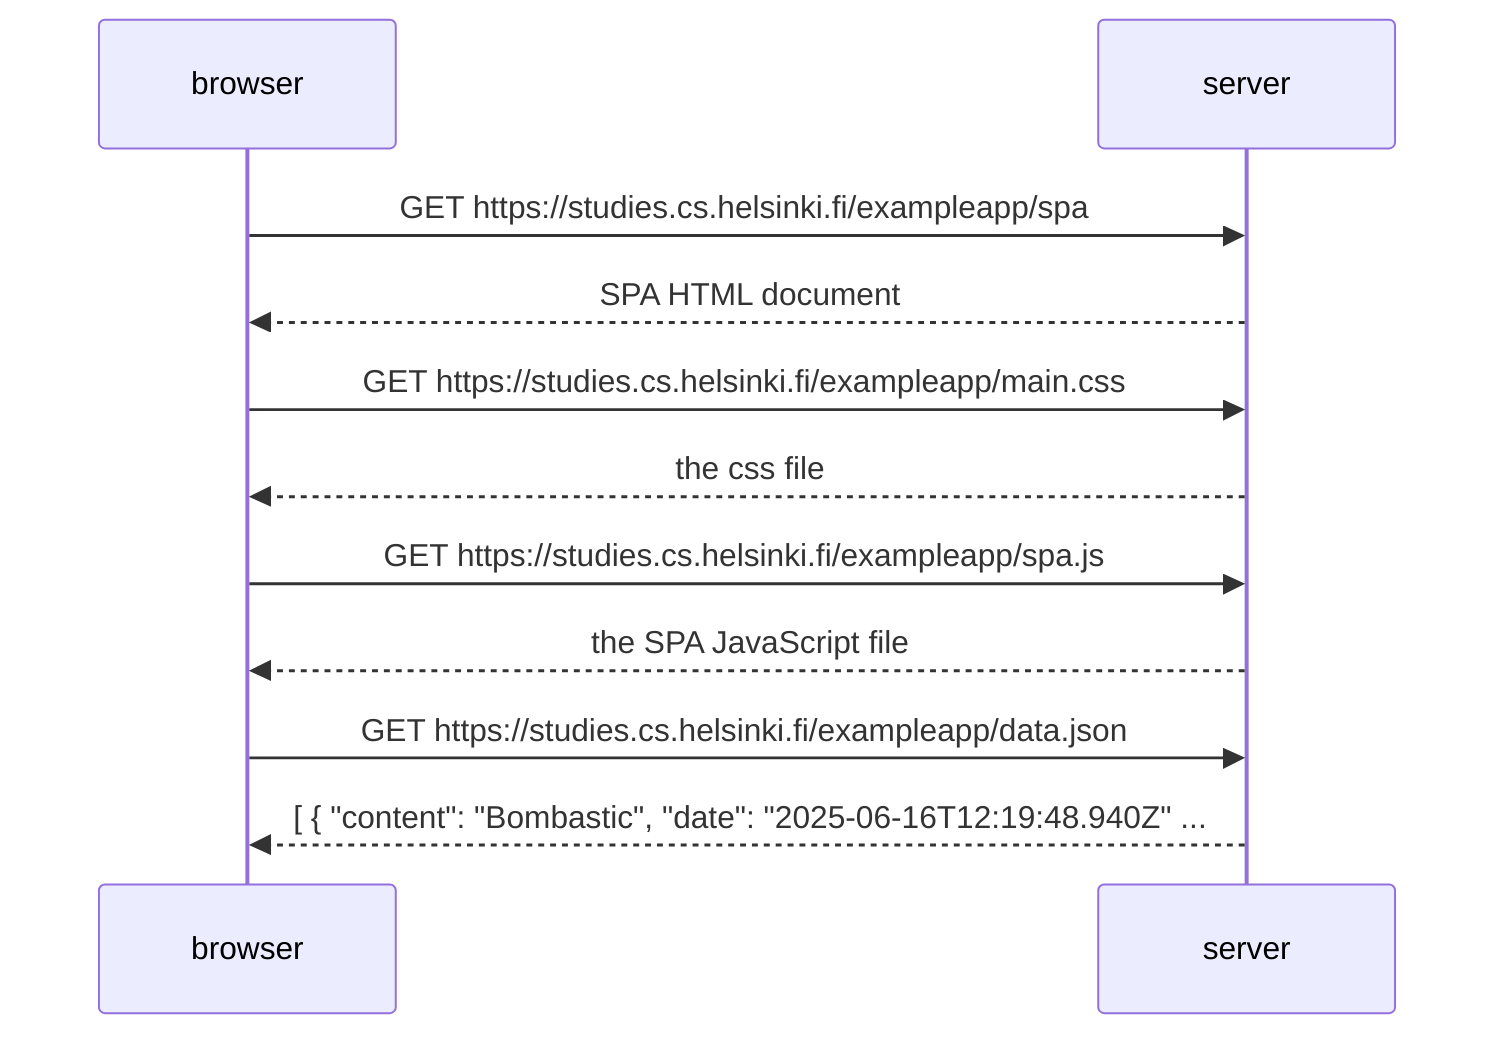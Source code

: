 sequenceDiagram
    participant browser
    participant server

    browser->>server: GET https://studies.cs.helsinki.fi/exampleapp/spa

    server-->>browser: SPA HTML document

    browser->>server: GET https://studies.cs.helsinki.fi/exampleapp/main.css
    server-->>browser: the css file

    browser->>server: GET https://studies.cs.helsinki.fi/exampleapp/spa.js

    server-->>browser: the SPA JavaScript file

    browser->>server: GET https://studies.cs.helsinki.fi/exampleapp/data.json

    server-->>browser: [ { "content": "Bombastic", "date": "2025-06-16T12:19:48.940Z" ...